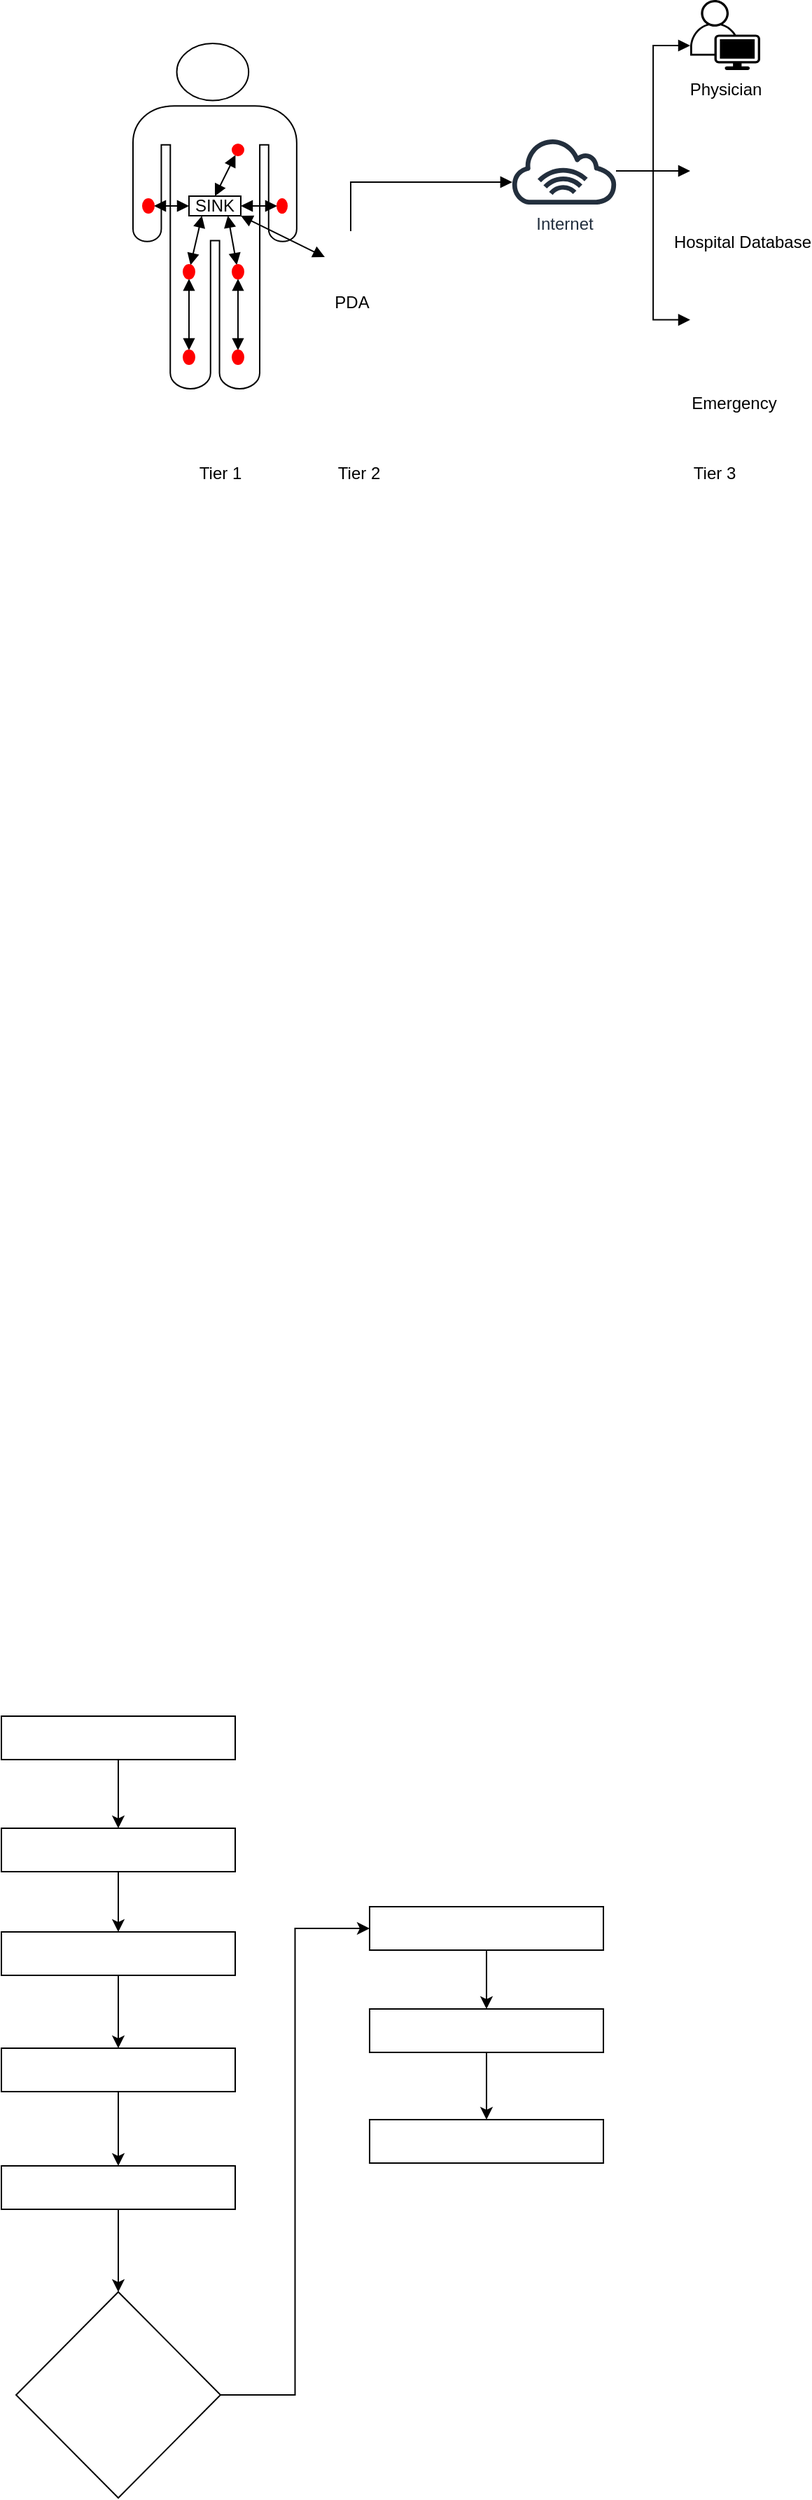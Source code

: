 <mxfile version="20.6.2" type="github">
  <diagram id="KdkBPKrEq4bngwRAP6pD" name="Page-1">
    <mxGraphModel dx="946" dy="614" grid="0" gridSize="10" guides="1" tooltips="1" connect="1" arrows="1" fold="1" page="1" pageScale="1" pageWidth="827" pageHeight="1169" math="0" shadow="0">
      <root>
        <mxCell id="0" />
        <mxCell id="1" parent="0" />
        <mxCell id="K7mLLM8VNK1RUqNP_vN0-10" value="Physician" style="points=[[0.35,0,0],[0.98,0.51,0],[1,0.71,0],[0.67,1,0],[0,0.795,0],[0,0.65,0]];verticalLabelPosition=bottom;sketch=0;html=1;verticalAlign=top;aspect=fixed;align=center;pointerEvents=1;shape=mxgraph.cisco19.user;fillColor=#000000;strokeColor=none;" parent="1" vertex="1">
          <mxGeometry x="628" y="74" width="50" height="50" as="geometry" />
        </mxCell>
        <mxCell id="K7mLLM8VNK1RUqNP_vN0-57" value="" style="shape=mxgraph.signs.people.man_1;html=1;pointerEvents=1;fillColor=#FFFFFF;strokeColor=default;verticalLabelPosition=bottom;verticalAlign=top;align=center;strokeWidth=1;fillStyle=solid;perimeterSpacing=4;" parent="1" vertex="1">
          <mxGeometry x="230" y="105" width="117" height="246.5" as="geometry" />
        </mxCell>
        <mxCell id="K7mLLM8VNK1RUqNP_vN0-67" style="edgeStyle=none;rounded=0;orthogonalLoop=1;jettySize=auto;html=1;startArrow=block;startFill=1;endArrow=block;endFill=1;entryX=0.5;entryY=1;entryDx=0;entryDy=0;" parent="1" source="K7mLLM8VNK1RUqNP_vN0-43" target="K7mLLM8VNK1RUqNP_vN0-60" edge="1">
          <mxGeometry relative="1" as="geometry">
            <mxPoint x="297" y="272" as="targetPoint" />
          </mxGeometry>
        </mxCell>
        <mxCell id="K7mLLM8VNK1RUqNP_vN0-43" value="" style="ellipse;fillColor=strokeColor;strokeColor=#FF0000;" parent="1" vertex="1">
          <mxGeometry x="301" y="324" width="8" height="10" as="geometry" />
        </mxCell>
        <mxCell id="K7mLLM8VNK1RUqNP_vN0-68" style="edgeStyle=none;rounded=0;orthogonalLoop=1;jettySize=auto;html=1;entryX=0.5;entryY=1;entryDx=0;entryDy=0;startArrow=block;startFill=1;endArrow=block;endFill=1;" parent="1" source="K7mLLM8VNK1RUqNP_vN0-47" target="K7mLLM8VNK1RUqNP_vN0-61" edge="1">
          <mxGeometry relative="1" as="geometry" />
        </mxCell>
        <mxCell id="K7mLLM8VNK1RUqNP_vN0-47" value="" style="ellipse;fillColor=strokeColor;strokeColor=#FF0000;" parent="1" vertex="1">
          <mxGeometry x="266" y="324" width="8" height="10" as="geometry" />
        </mxCell>
        <mxCell id="K7mLLM8VNK1RUqNP_vN0-66" style="edgeStyle=none;rounded=0;orthogonalLoop=1;jettySize=auto;html=1;entryX=0.5;entryY=0;entryDx=0;entryDy=0;startArrow=block;startFill=1;endArrow=block;endFill=1;" parent="1" source="K7mLLM8VNK1RUqNP_vN0-48" target="K7mLLM8VNK1RUqNP_vN0-62" edge="1">
          <mxGeometry relative="1" as="geometry" />
        </mxCell>
        <mxCell id="K7mLLM8VNK1RUqNP_vN0-48" value="" style="ellipse;fillColor=strokeColor;strokeColor=#FF0000;" parent="1" vertex="1">
          <mxGeometry x="301" y="177" width="8" height="8" as="geometry" />
        </mxCell>
        <mxCell id="K7mLLM8VNK1RUqNP_vN0-65" style="edgeStyle=none;rounded=0;orthogonalLoop=1;jettySize=auto;html=1;startArrow=block;startFill=1;endArrow=block;endFill=1;" parent="1" source="K7mLLM8VNK1RUqNP_vN0-49" target="K7mLLM8VNK1RUqNP_vN0-62" edge="1">
          <mxGeometry relative="1" as="geometry" />
        </mxCell>
        <mxCell id="K7mLLM8VNK1RUqNP_vN0-49" value="" style="ellipse;fillColor=strokeColor;strokeColor=#FF0000;" parent="1" vertex="1">
          <mxGeometry x="333" y="216" width="7" height="10" as="geometry" />
        </mxCell>
        <mxCell id="K7mLLM8VNK1RUqNP_vN0-64" style="edgeStyle=none;rounded=0;orthogonalLoop=1;jettySize=auto;html=1;exitX=1;exitY=0.5;exitDx=0;exitDy=0;entryX=0;entryY=0.5;entryDx=0;entryDy=0;startArrow=block;startFill=1;endArrow=block;endFill=1;" parent="1" source="K7mLLM8VNK1RUqNP_vN0-50" target="K7mLLM8VNK1RUqNP_vN0-62" edge="1">
          <mxGeometry relative="1" as="geometry" />
        </mxCell>
        <mxCell id="K7mLLM8VNK1RUqNP_vN0-50" value="" style="ellipse;fillColor=strokeColor;strokeColor=#FF0000;" parent="1" vertex="1">
          <mxGeometry x="237" y="216" width="8" height="10" as="geometry" />
        </mxCell>
        <mxCell id="K7mLLM8VNK1RUqNP_vN0-70" style="edgeStyle=none;rounded=0;orthogonalLoop=1;jettySize=auto;html=1;entryX=0.75;entryY=1;entryDx=0;entryDy=0;startArrow=block;startFill=1;endArrow=block;endFill=1;" parent="1" source="K7mLLM8VNK1RUqNP_vN0-60" target="K7mLLM8VNK1RUqNP_vN0-62" edge="1">
          <mxGeometry relative="1" as="geometry" />
        </mxCell>
        <mxCell id="K7mLLM8VNK1RUqNP_vN0-60" value="" style="ellipse;fillColor=strokeColor;strokeColor=#FF0000;" parent="1" vertex="1">
          <mxGeometry x="301" y="263" width="8" height="10" as="geometry" />
        </mxCell>
        <mxCell id="K7mLLM8VNK1RUqNP_vN0-69" style="edgeStyle=none;rounded=0;orthogonalLoop=1;jettySize=auto;html=1;entryX=0.25;entryY=1;entryDx=0;entryDy=0;startArrow=block;startFill=1;endArrow=block;endFill=1;" parent="1" source="K7mLLM8VNK1RUqNP_vN0-61" target="K7mLLM8VNK1RUqNP_vN0-62" edge="1">
          <mxGeometry relative="1" as="geometry" />
        </mxCell>
        <mxCell id="K7mLLM8VNK1RUqNP_vN0-61" value="" style="ellipse;fillColor=strokeColor;strokeColor=#FF0000;" parent="1" vertex="1">
          <mxGeometry x="266" y="263" width="8" height="10" as="geometry" />
        </mxCell>
        <mxCell id="K7mLLM8VNK1RUqNP_vN0-76" style="rounded=0;orthogonalLoop=1;jettySize=auto;html=1;exitX=1;exitY=1;exitDx=0;exitDy=0;entryX=0;entryY=0.5;entryDx=0;entryDy=0;startArrow=block;startFill=1;endArrow=block;endFill=1;" parent="1" source="K7mLLM8VNK1RUqNP_vN0-62" target="K7mLLM8VNK1RUqNP_vN0-74" edge="1">
          <mxGeometry relative="1" as="geometry" />
        </mxCell>
        <mxCell id="K7mLLM8VNK1RUqNP_vN0-62" value="SINK" style="rounded=0;whiteSpace=wrap;html=1;fillStyle=solid;strokeColor=default;strokeWidth=1;fillColor=#FFFFFF;" parent="1" vertex="1">
          <mxGeometry x="270" y="214" width="37" height="14" as="geometry" />
        </mxCell>
        <mxCell id="K7mLLM8VNK1RUqNP_vN0-82" style="edgeStyle=orthogonalEdgeStyle;rounded=0;orthogonalLoop=1;jettySize=auto;html=1;startArrow=none;startFill=0;endArrow=block;endFill=1;" parent="1" source="K7mLLM8VNK1RUqNP_vN0-74" target="K7mLLM8VNK1RUqNP_vN0-78" edge="1">
          <mxGeometry relative="1" as="geometry">
            <mxPoint x="540" y="244" as="targetPoint" />
            <Array as="points">
              <mxPoint x="386" y="204" />
            </Array>
          </mxGeometry>
        </mxCell>
        <mxCell id="K7mLLM8VNK1RUqNP_vN0-74" value="PDA" style="shape=image;html=1;verticalAlign=top;verticalLabelPosition=bottom;labelBackgroundColor=#ffffff;imageAspect=0;aspect=fixed;image=https://cdn1.iconfinder.com/data/icons/DarkGlass_Reworked/128x128/devices/pda_black.png;fillStyle=solid;strokeColor=default;strokeWidth=1;fillColor=#000000;" parent="1" vertex="1">
          <mxGeometry x="367" y="239" width="37" height="37" as="geometry" />
        </mxCell>
        <mxCell id="K7mLLM8VNK1RUqNP_vN0-83" style="edgeStyle=orthogonalEdgeStyle;rounded=0;orthogonalLoop=1;jettySize=auto;html=1;entryX=0;entryY=0.65;entryDx=0;entryDy=0;entryPerimeter=0;startArrow=none;startFill=0;endArrow=block;endFill=1;" parent="1" source="K7mLLM8VNK1RUqNP_vN0-78" target="K7mLLM8VNK1RUqNP_vN0-10" edge="1">
          <mxGeometry relative="1" as="geometry" />
        </mxCell>
        <mxCell id="K7mLLM8VNK1RUqNP_vN0-84" style="edgeStyle=orthogonalEdgeStyle;rounded=0;orthogonalLoop=1;jettySize=auto;html=1;startArrow=none;startFill=0;endArrow=block;endFill=1;" parent="1" source="K7mLLM8VNK1RUqNP_vN0-78" target="K7mLLM8VNK1RUqNP_vN0-79" edge="1">
          <mxGeometry relative="1" as="geometry" />
        </mxCell>
        <mxCell id="K7mLLM8VNK1RUqNP_vN0-85" style="edgeStyle=orthogonalEdgeStyle;rounded=0;orthogonalLoop=1;jettySize=auto;html=1;entryX=0;entryY=0.25;entryDx=0;entryDy=0;startArrow=none;startFill=0;endArrow=block;endFill=1;" parent="1" source="K7mLLM8VNK1RUqNP_vN0-78" target="K7mLLM8VNK1RUqNP_vN0-81" edge="1">
          <mxGeometry relative="1" as="geometry" />
        </mxCell>
        <mxCell id="K7mLLM8VNK1RUqNP_vN0-78" value="Internet" style="sketch=0;outlineConnect=0;fontColor=#232F3E;gradientColor=none;fillColor=#232F3D;strokeColor=none;dashed=0;verticalLabelPosition=bottom;verticalAlign=top;align=center;html=1;fontSize=12;fontStyle=0;aspect=fixed;pointerEvents=1;shape=mxgraph.aws4.internet_alt1;fillStyle=solid;strokeWidth=1;" parent="1" vertex="1">
          <mxGeometry x="499" y="172" width="78" height="48" as="geometry" />
        </mxCell>
        <mxCell id="K7mLLM8VNK1RUqNP_vN0-79" value="Hospital Database" style="shape=image;html=1;verticalAlign=top;verticalLabelPosition=bottom;labelBackgroundColor=#ffffff;imageAspect=0;aspect=fixed;image=https://cdn2.iconfinder.com/data/icons/css-vol-2/24/organisation-128.png;fillStyle=solid;strokeColor=default;strokeWidth=1;fillColor=#000000;" parent="1" vertex="1">
          <mxGeometry x="628" y="159" width="74" height="74" as="geometry" />
        </mxCell>
        <mxCell id="K7mLLM8VNK1RUqNP_vN0-81" value="Emergency" style="shape=image;html=1;verticalAlign=top;verticalLabelPosition=bottom;labelBackgroundColor=#ffffff;imageAspect=0;aspect=fixed;image=https://cdn4.iconfinder.com/data/icons/aiga-symbol-signs/612/aiga_first_aid_bg-128.png;fillStyle=solid;strokeColor=default;strokeWidth=1;fillColor=#000000;" parent="1" vertex="1">
          <mxGeometry x="628" y="287" width="61" height="61" as="geometry" />
        </mxCell>
        <mxCell id="6DetATG0JLhXx_KVdzPv-1" value="Tier 1" style="text;html=1;align=center;verticalAlign=middle;resizable=0;points=[];autosize=1;strokeColor=none;fillColor=none;" vertex="1" parent="1">
          <mxGeometry x="268" y="399" width="48" height="26" as="geometry" />
        </mxCell>
        <mxCell id="6DetATG0JLhXx_KVdzPv-2" value="Tier 2" style="text;html=1;align=center;verticalAlign=middle;resizable=0;points=[];autosize=1;strokeColor=none;fillColor=none;" vertex="1" parent="1">
          <mxGeometry x="367" y="399" width="48" height="26" as="geometry" />
        </mxCell>
        <mxCell id="6DetATG0JLhXx_KVdzPv-3" value="Tier 3" style="text;html=1;align=center;verticalAlign=middle;resizable=0;points=[];autosize=1;strokeColor=none;fillColor=none;" vertex="1" parent="1">
          <mxGeometry x="621" y="399" width="48" height="26" as="geometry" />
        </mxCell>
        <mxCell id="6DetATG0JLhXx_KVdzPv-22" style="edgeStyle=orthogonalEdgeStyle;rounded=0;orthogonalLoop=1;jettySize=auto;html=1;" edge="1" parent="1" source="6DetATG0JLhXx_KVdzPv-6" target="6DetATG0JLhXx_KVdzPv-8">
          <mxGeometry relative="1" as="geometry" />
        </mxCell>
        <mxCell id="6DetATG0JLhXx_KVdzPv-6" value="" style="rounded=0;whiteSpace=wrap;html=1;" vertex="1" parent="1">
          <mxGeometry x="399" y="1435" width="167" height="31" as="geometry" />
        </mxCell>
        <mxCell id="6DetATG0JLhXx_KVdzPv-23" style="edgeStyle=orthogonalEdgeStyle;rounded=0;orthogonalLoop=1;jettySize=auto;html=1;entryX=0.5;entryY=0;entryDx=0;entryDy=0;" edge="1" parent="1" source="6DetATG0JLhXx_KVdzPv-8" target="6DetATG0JLhXx_KVdzPv-9">
          <mxGeometry relative="1" as="geometry" />
        </mxCell>
        <mxCell id="6DetATG0JLhXx_KVdzPv-8" value="" style="rounded=0;whiteSpace=wrap;html=1;" vertex="1" parent="1">
          <mxGeometry x="399" y="1508" width="167" height="31" as="geometry" />
        </mxCell>
        <mxCell id="6DetATG0JLhXx_KVdzPv-9" value="" style="rounded=0;whiteSpace=wrap;html=1;" vertex="1" parent="1">
          <mxGeometry x="399" y="1587" width="167" height="31" as="geometry" />
        </mxCell>
        <mxCell id="6DetATG0JLhXx_KVdzPv-20" style="edgeStyle=orthogonalEdgeStyle;rounded=0;orthogonalLoop=1;jettySize=auto;html=1;entryX=0.5;entryY=0;entryDx=0;entryDy=0;" edge="1" parent="1" source="6DetATG0JLhXx_KVdzPv-10" target="6DetATG0JLhXx_KVdzPv-15">
          <mxGeometry relative="1" as="geometry" />
        </mxCell>
        <mxCell id="6DetATG0JLhXx_KVdzPv-10" value="" style="rounded=0;whiteSpace=wrap;html=1;" vertex="1" parent="1">
          <mxGeometry x="136" y="1620" width="167" height="31" as="geometry" />
        </mxCell>
        <mxCell id="6DetATG0JLhXx_KVdzPv-19" style="edgeStyle=orthogonalEdgeStyle;rounded=0;orthogonalLoop=1;jettySize=auto;html=1;entryX=0.5;entryY=0;entryDx=0;entryDy=0;" edge="1" parent="1" source="6DetATG0JLhXx_KVdzPv-11" target="6DetATG0JLhXx_KVdzPv-10">
          <mxGeometry relative="1" as="geometry" />
        </mxCell>
        <mxCell id="6DetATG0JLhXx_KVdzPv-11" value="" style="rounded=0;whiteSpace=wrap;html=1;" vertex="1" parent="1">
          <mxGeometry x="136" y="1536" width="167" height="31" as="geometry" />
        </mxCell>
        <mxCell id="6DetATG0JLhXx_KVdzPv-18" style="edgeStyle=orthogonalEdgeStyle;rounded=0;orthogonalLoop=1;jettySize=auto;html=1;entryX=0.5;entryY=0;entryDx=0;entryDy=0;" edge="1" parent="1" source="6DetATG0JLhXx_KVdzPv-12" target="6DetATG0JLhXx_KVdzPv-11">
          <mxGeometry relative="1" as="geometry" />
        </mxCell>
        <mxCell id="6DetATG0JLhXx_KVdzPv-12" value="" style="rounded=0;whiteSpace=wrap;html=1;" vertex="1" parent="1">
          <mxGeometry x="136" y="1453" width="167" height="31" as="geometry" />
        </mxCell>
        <mxCell id="6DetATG0JLhXx_KVdzPv-17" style="edgeStyle=orthogonalEdgeStyle;rounded=0;orthogonalLoop=1;jettySize=auto;html=1;" edge="1" parent="1" source="6DetATG0JLhXx_KVdzPv-13" target="6DetATG0JLhXx_KVdzPv-12">
          <mxGeometry relative="1" as="geometry" />
        </mxCell>
        <mxCell id="6DetATG0JLhXx_KVdzPv-13" value="" style="rounded=0;whiteSpace=wrap;html=1;" vertex="1" parent="1">
          <mxGeometry x="136" y="1379" width="167" height="31" as="geometry" />
        </mxCell>
        <mxCell id="6DetATG0JLhXx_KVdzPv-16" style="edgeStyle=orthogonalEdgeStyle;rounded=0;orthogonalLoop=1;jettySize=auto;html=1;" edge="1" parent="1" source="6DetATG0JLhXx_KVdzPv-14" target="6DetATG0JLhXx_KVdzPv-13">
          <mxGeometry relative="1" as="geometry" />
        </mxCell>
        <mxCell id="6DetATG0JLhXx_KVdzPv-14" value="" style="rounded=0;whiteSpace=wrap;html=1;" vertex="1" parent="1">
          <mxGeometry x="136" y="1299" width="167" height="31" as="geometry" />
        </mxCell>
        <mxCell id="6DetATG0JLhXx_KVdzPv-21" style="edgeStyle=orthogonalEdgeStyle;rounded=0;orthogonalLoop=1;jettySize=auto;html=1;entryX=0;entryY=0.5;entryDx=0;entryDy=0;" edge="1" parent="1" source="6DetATG0JLhXx_KVdzPv-15" target="6DetATG0JLhXx_KVdzPv-6">
          <mxGeometry relative="1" as="geometry" />
        </mxCell>
        <mxCell id="6DetATG0JLhXx_KVdzPv-15" value="" style="rhombus;whiteSpace=wrap;html=1;" vertex="1" parent="1">
          <mxGeometry x="146.5" y="1710" width="146" height="147" as="geometry" />
        </mxCell>
      </root>
    </mxGraphModel>
  </diagram>
</mxfile>
